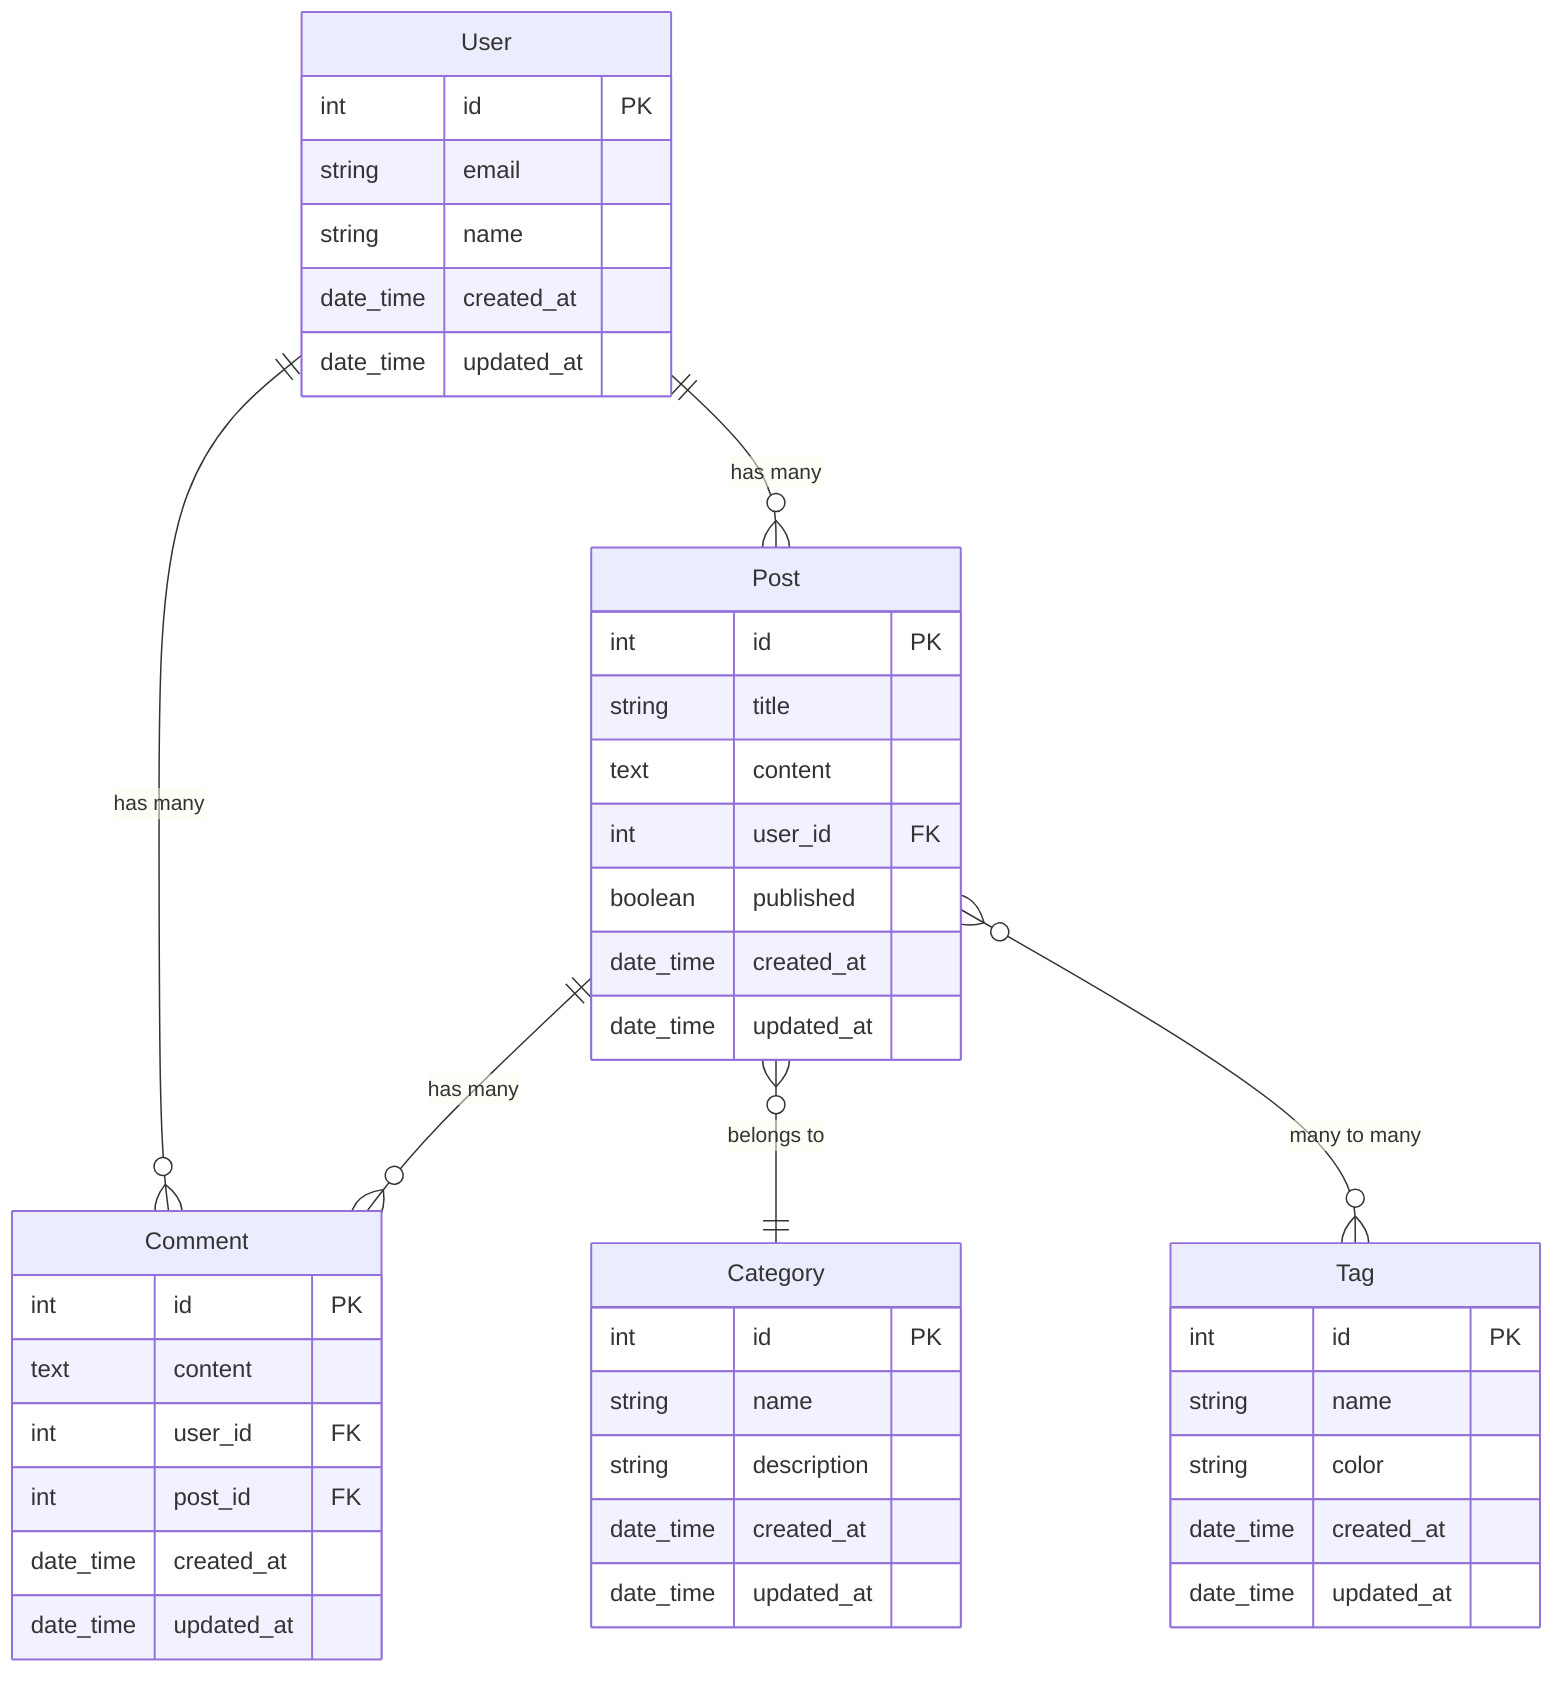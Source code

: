 erDiagram
    User {
        int id PK
        string email
        string name
        date_time created_at
        date_time updated_at
    }
    
    Post {
        int id PK
        string title
        text content
        int user_id FK
        boolean published
        date_time created_at
        date_time updated_at
    }
    
    Category {
        int id PK
        string name
        string description
        date_time created_at
        date_time updated_at
    }
    
    Tag {
        int id PK
        string name
        string color
        date_time created_at
        date_time updated_at
    }
    
    Comment {
        int id PK
        text content
        int user_id FK
        int post_id FK
        date_time created_at
        date_time updated_at
    }
    
    User ||--o{ Post : "has many"
    User ||--o{ Comment : "has many"  
    Post ||--o{ Comment : "has many"
    Post }o--|| Category : "belongs to"
    Post }o--o{ Tag : "many to many"